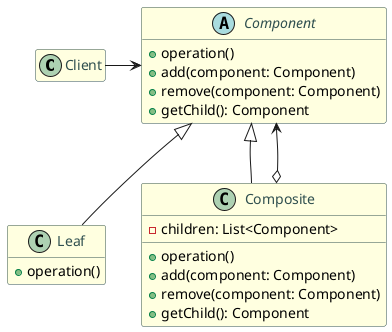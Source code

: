 @startuml

class Client {}

abstract class Component {
  +operation()
  +add(component: Component)
  +remove(component: Component)
  +getChild(): Component
}

class Leaf extends Component{
  +operation()
}

class Composite extends Component {
  -children: List<Component>
  +operation()
  +add(component: Component)
  +remove(component: Component)
  +getChild(): Component
}

Client -> Component
Component <--o Composite

hide empty fields
hide empty methods

skinparam class {
  BackgroundColor LightYellow
  BorderColor DarkSlateGray
  ArrowColor DarkSlateGray
  FontColor DarkSlateGray
}
@enduml
